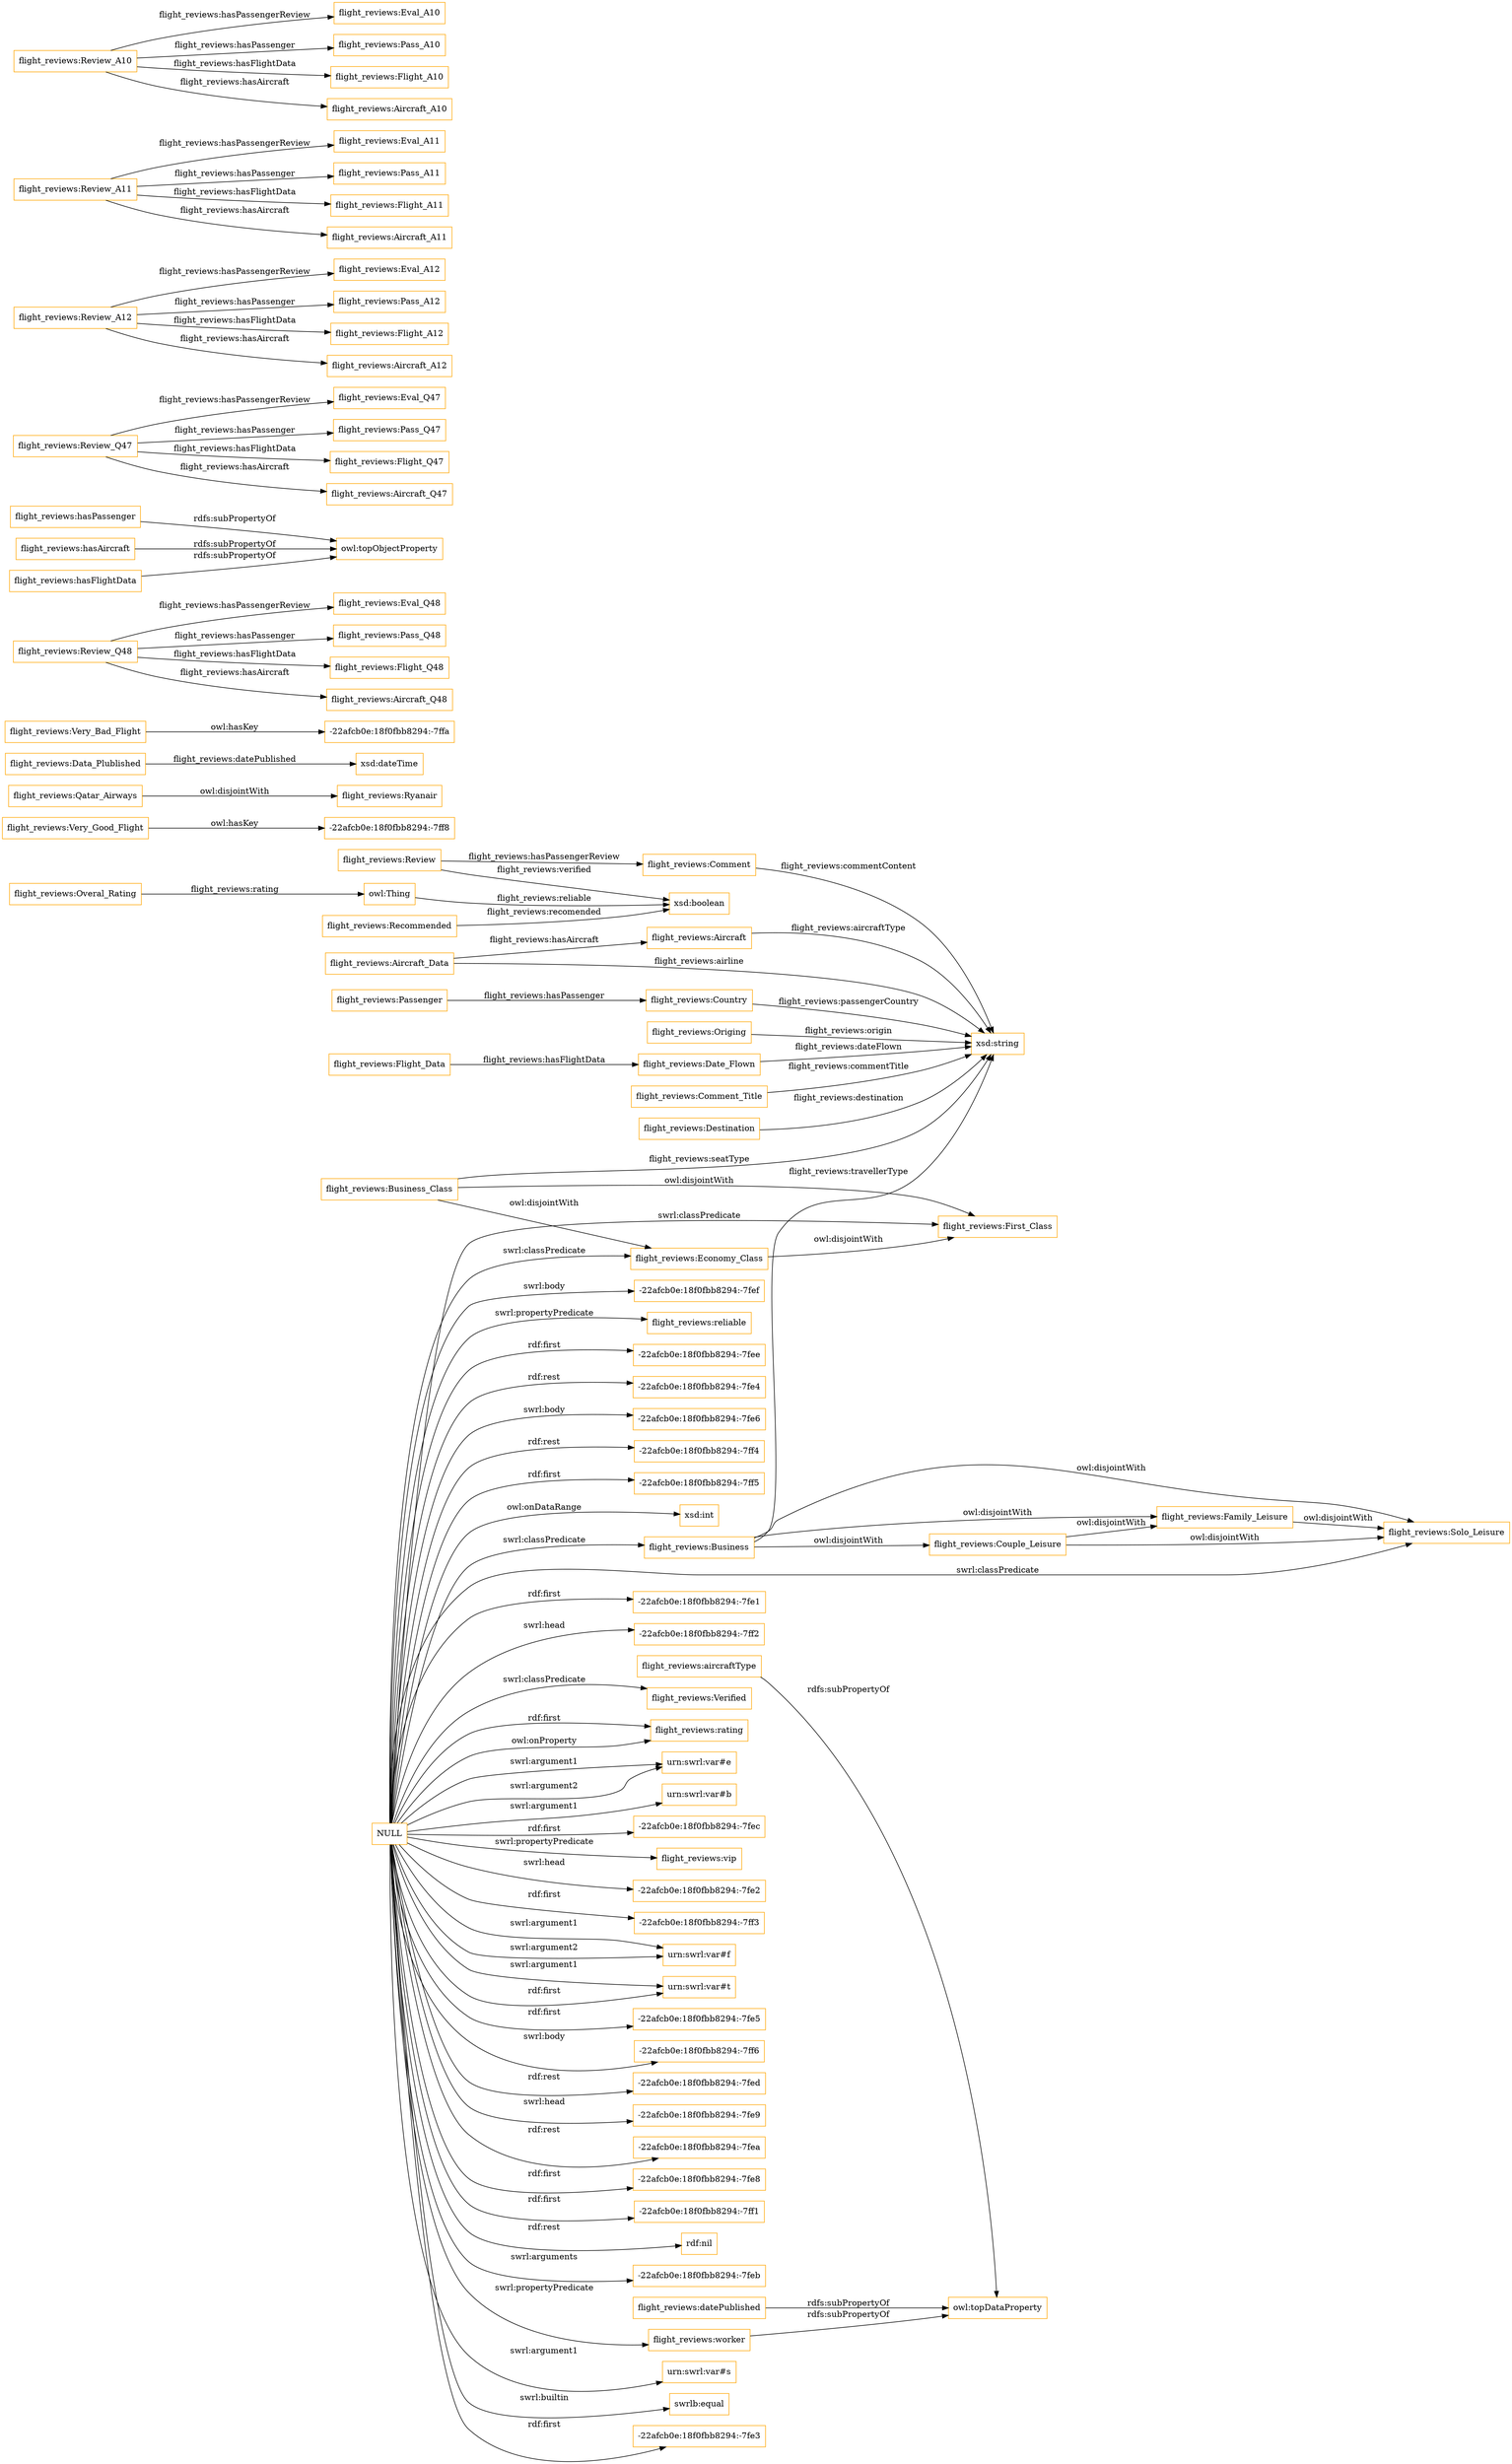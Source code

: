 digraph ar2dtool_diagram { 
rankdir=LR;
size="1501"
node [shape = rectangle, color="orange"]; "flight_reviews:Overal_Rating" "flight_reviews:Business" "flight_reviews:Aircraft_Data" "flight_reviews:Couple_Leisure" "flight_reviews:Very_Good_Flight" "flight_reviews:Review" "flight_reviews:Ryanair" "flight_reviews:Economy_Class" "flight_reviews:Data_Plublished" "flight_reviews:Country" "flight_reviews:Comment" "flight_reviews:Family_Leisure" "flight_reviews:Flight_Data" "flight_reviews:Date_Flown" "flight_reviews:Solo_Leisure" "flight_reviews:First_Class" "flight_reviews:Verified" "flight_reviews:Origing" "flight_reviews:Business_Class" "flight_reviews:Very_Bad_Flight" "flight_reviews:Comment_Title" "flight_reviews:Recommended" "flight_reviews:Destination" "flight_reviews:Passenger" "flight_reviews:Qatar_Airways" "flight_reviews:Aircraft" ; /*classes style*/
	"NULL" -> "flight_reviews:rating" [ label = "rdf:first" ];
	"NULL" -> "urn:swrl:var#e" [ label = "swrl:argument1" ];
	"NULL" -> "urn:swrl:var#b" [ label = "swrl:argument1" ];
	"NULL" -> "-22afcb0e:18f0fbb8294:-7fec" [ label = "rdf:first" ];
	"NULL" -> "flight_reviews:vip" [ label = "swrl:propertyPredicate" ];
	"NULL" -> "-22afcb0e:18f0fbb8294:-7fe2" [ label = "swrl:head" ];
	"NULL" -> "-22afcb0e:18f0fbb8294:-7ff3" [ label = "rdf:first" ];
	"NULL" -> "flight_reviews:Verified" [ label = "swrl:classPredicate" ];
	"NULL" -> "urn:swrl:var#f" [ label = "swrl:argument1" ];
	"NULL" -> "urn:swrl:var#f" [ label = "swrl:argument2" ];
	"NULL" -> "urn:swrl:var#t" [ label = "swrl:argument1" ];
	"NULL" -> "flight_reviews:Economy_Class" [ label = "swrl:classPredicate" ];
	"NULL" -> "-22afcb0e:18f0fbb8294:-7fe5" [ label = "rdf:first" ];
	"NULL" -> "-22afcb0e:18f0fbb8294:-7ff6" [ label = "swrl:body" ];
	"NULL" -> "-22afcb0e:18f0fbb8294:-7fed" [ label = "rdf:rest" ];
	"NULL" -> "urn:swrl:var#e" [ label = "swrl:argument2" ];
	"NULL" -> "flight_reviews:First_Class" [ label = "swrl:classPredicate" ];
	"NULL" -> "-22afcb0e:18f0fbb8294:-7fe9" [ label = "swrl:head" ];
	"NULL" -> "-22afcb0e:18f0fbb8294:-7fea" [ label = "rdf:rest" ];
	"NULL" -> "-22afcb0e:18f0fbb8294:-7fe8" [ label = "rdf:first" ];
	"NULL" -> "-22afcb0e:18f0fbb8294:-7ff1" [ label = "rdf:first" ];
	"NULL" -> "rdf:nil" [ label = "rdf:rest" ];
	"NULL" -> "-22afcb0e:18f0fbb8294:-7feb" [ label = "swrl:arguments" ];
	"NULL" -> "flight_reviews:Solo_Leisure" [ label = "swrl:classPredicate" ];
	"NULL" -> "flight_reviews:rating" [ label = "owl:onProperty" ];
	"NULL" -> "urn:swrl:var#s" [ label = "swrl:argument1" ];
	"NULL" -> "swrlb:equal" [ label = "swrl:builtin" ];
	"NULL" -> "urn:swrl:var#t" [ label = "rdf:first" ];
	"NULL" -> "-22afcb0e:18f0fbb8294:-7fe3" [ label = "rdf:first" ];
	"NULL" -> "flight_reviews:Business" [ label = "swrl:classPredicate" ];
	"NULL" -> "-22afcb0e:18f0fbb8294:-7fef" [ label = "swrl:body" ];
	"NULL" -> "flight_reviews:reliable" [ label = "swrl:propertyPredicate" ];
	"NULL" -> "-22afcb0e:18f0fbb8294:-7fee" [ label = "rdf:first" ];
	"NULL" -> "-22afcb0e:18f0fbb8294:-7fe4" [ label = "rdf:rest" ];
	"NULL" -> "-22afcb0e:18f0fbb8294:-7fe6" [ label = "swrl:body" ];
	"NULL" -> "-22afcb0e:18f0fbb8294:-7ff4" [ label = "rdf:rest" ];
	"NULL" -> "-22afcb0e:18f0fbb8294:-7ff5" [ label = "rdf:first" ];
	"NULL" -> "flight_reviews:worker" [ label = "swrl:propertyPredicate" ];
	"NULL" -> "xsd:int" [ label = "owl:onDataRange" ];
	"NULL" -> "-22afcb0e:18f0fbb8294:-7fe1" [ label = "rdf:first" ];
	"NULL" -> "-22afcb0e:18f0fbb8294:-7ff2" [ label = "swrl:head" ];
	"flight_reviews:Review_Q48" -> "flight_reviews:Eval_Q48" [ label = "flight_reviews:hasPassengerReview" ];
	"flight_reviews:Review_Q48" -> "flight_reviews:Pass_Q48" [ label = "flight_reviews:hasPassenger" ];
	"flight_reviews:Review_Q48" -> "flight_reviews:Flight_Q48" [ label = "flight_reviews:hasFlightData" ];
	"flight_reviews:Review_Q48" -> "flight_reviews:Aircraft_Q48" [ label = "flight_reviews:hasAircraft" ];
	"flight_reviews:Business" -> "flight_reviews:Solo_Leisure" [ label = "owl:disjointWith" ];
	"flight_reviews:Business" -> "flight_reviews:Family_Leisure" [ label = "owl:disjointWith" ];
	"flight_reviews:Business" -> "flight_reviews:Couple_Leisure" [ label = "owl:disjointWith" ];
	"flight_reviews:hasPassenger" -> "owl:topObjectProperty" [ label = "rdfs:subPropertyOf" ];
	"flight_reviews:Review_Q47" -> "flight_reviews:Eval_Q47" [ label = "flight_reviews:hasPassengerReview" ];
	"flight_reviews:Review_Q47" -> "flight_reviews:Pass_Q47" [ label = "flight_reviews:hasPassenger" ];
	"flight_reviews:Review_Q47" -> "flight_reviews:Flight_Q47" [ label = "flight_reviews:hasFlightData" ];
	"flight_reviews:Review_Q47" -> "flight_reviews:Aircraft_Q47" [ label = "flight_reviews:hasAircraft" ];
	"flight_reviews:Business_Class" -> "flight_reviews:First_Class" [ label = "owl:disjointWith" ];
	"flight_reviews:Business_Class" -> "flight_reviews:Economy_Class" [ label = "owl:disjointWith" ];
	"flight_reviews:Family_Leisure" -> "flight_reviews:Solo_Leisure" [ label = "owl:disjointWith" ];
	"flight_reviews:aircraftType" -> "owl:topDataProperty" [ label = "rdfs:subPropertyOf" ];
	"flight_reviews:worker" -> "owl:topDataProperty" [ label = "rdfs:subPropertyOf" ];
	"flight_reviews:Economy_Class" -> "flight_reviews:First_Class" [ label = "owl:disjointWith" ];
	"flight_reviews:Very_Good_Flight" -> "-22afcb0e:18f0fbb8294:-7ff8" [ label = "owl:hasKey" ];
	"flight_reviews:Review_A12" -> "flight_reviews:Eval_A12" [ label = "flight_reviews:hasPassengerReview" ];
	"flight_reviews:Review_A12" -> "flight_reviews:Pass_A12" [ label = "flight_reviews:hasPassenger" ];
	"flight_reviews:Review_A12" -> "flight_reviews:Flight_A12" [ label = "flight_reviews:hasFlightData" ];
	"flight_reviews:Review_A12" -> "flight_reviews:Aircraft_A12" [ label = "flight_reviews:hasAircraft" ];
	"flight_reviews:hasAircraft" -> "owl:topObjectProperty" [ label = "rdfs:subPropertyOf" ];
	"flight_reviews:Qatar_Airways" -> "flight_reviews:Ryanair" [ label = "owl:disjointWith" ];
	"flight_reviews:Couple_Leisure" -> "flight_reviews:Solo_Leisure" [ label = "owl:disjointWith" ];
	"flight_reviews:Couple_Leisure" -> "flight_reviews:Family_Leisure" [ label = "owl:disjointWith" ];
	"flight_reviews:datePublished" -> "owl:topDataProperty" [ label = "rdfs:subPropertyOf" ];
	"flight_reviews:Review_A11" -> "flight_reviews:Eval_A11" [ label = "flight_reviews:hasPassengerReview" ];
	"flight_reviews:Review_A11" -> "flight_reviews:Pass_A11" [ label = "flight_reviews:hasPassenger" ];
	"flight_reviews:Review_A11" -> "flight_reviews:Flight_A11" [ label = "flight_reviews:hasFlightData" ];
	"flight_reviews:Review_A11" -> "flight_reviews:Aircraft_A11" [ label = "flight_reviews:hasAircraft" ];
	"flight_reviews:hasFlightData" -> "owl:topObjectProperty" [ label = "rdfs:subPropertyOf" ];
	"flight_reviews:Very_Bad_Flight" -> "-22afcb0e:18f0fbb8294:-7ffa" [ label = "owl:hasKey" ];
	"flight_reviews:Review_A10" -> "flight_reviews:Eval_A10" [ label = "flight_reviews:hasPassengerReview" ];
	"flight_reviews:Review_A10" -> "flight_reviews:Pass_A10" [ label = "flight_reviews:hasPassenger" ];
	"flight_reviews:Review_A10" -> "flight_reviews:Flight_A10" [ label = "flight_reviews:hasFlightData" ];
	"flight_reviews:Review_A10" -> "flight_reviews:Aircraft_A10" [ label = "flight_reviews:hasAircraft" ];
	"flight_reviews:Data_Plublished" -> "xsd:dateTime" [ label = "flight_reviews:datePublished" ];
	"flight_reviews:Origing" -> "xsd:string" [ label = "flight_reviews:origin" ];
	"owl:Thing" -> "xsd:boolean" [ label = "flight_reviews:reliable" ];
	"flight_reviews:Aircraft_Data" -> "flight_reviews:Aircraft" [ label = "flight_reviews:hasAircraft" ];
	"flight_reviews:Destination" -> "xsd:string" [ label = "flight_reviews:destination" ];
	"flight_reviews:Business" -> "xsd:string" [ label = "flight_reviews:travellerType" ];
	"flight_reviews:Passenger" -> "flight_reviews:Country" [ label = "flight_reviews:hasPassenger" ];
	"flight_reviews:Aircraft" -> "xsd:string" [ label = "flight_reviews:aircraftType" ];
	"flight_reviews:Recommended" -> "xsd:boolean" [ label = "flight_reviews:recomended" ];
	"flight_reviews:Business_Class" -> "xsd:string" [ label = "flight_reviews:seatType" ];
	"flight_reviews:Review" -> "xsd:boolean" [ label = "flight_reviews:verified" ];
	"flight_reviews:Country" -> "xsd:string" [ label = "flight_reviews:passengerCountry" ];
	"flight_reviews:Review" -> "flight_reviews:Comment" [ label = "flight_reviews:hasPassengerReview" ];
	"flight_reviews:Overal_Rating" -> "owl:Thing" [ label = "flight_reviews:rating" ];
	"flight_reviews:Comment" -> "xsd:string" [ label = "flight_reviews:commentContent" ];
	"flight_reviews:Comment_Title" -> "xsd:string" [ label = "flight_reviews:commentTitle" ];
	"flight_reviews:Aircraft_Data" -> "xsd:string" [ label = "flight_reviews:airline" ];
	"flight_reviews:Date_Flown" -> "xsd:string" [ label = "flight_reviews:dateFlown" ];
	"flight_reviews:Flight_Data" -> "flight_reviews:Date_Flown" [ label = "flight_reviews:hasFlightData" ];

}
